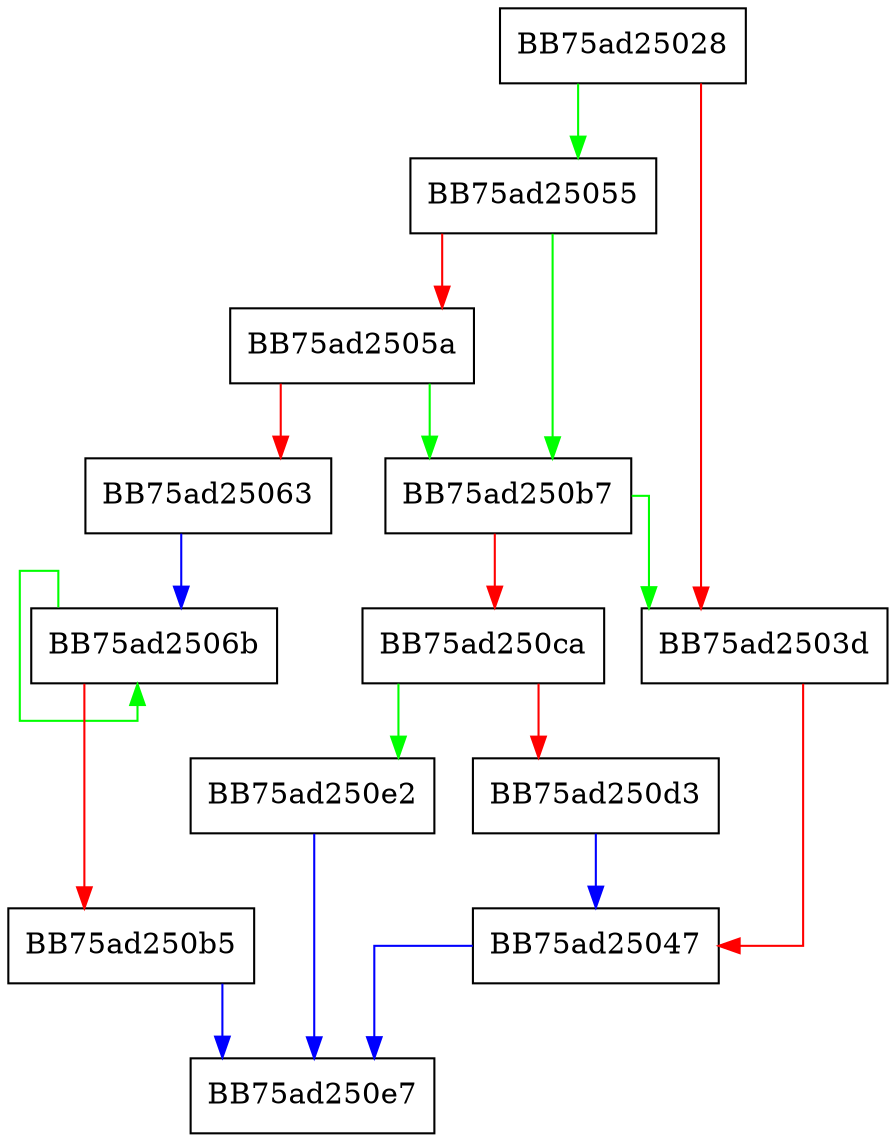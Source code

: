digraph memcpy_s {
  node [shape="box"];
  graph [splines=ortho];
  BB75ad25028 -> BB75ad25055 [color="green"];
  BB75ad25028 -> BB75ad2503d [color="red"];
  BB75ad2503d -> BB75ad25047 [color="red"];
  BB75ad25047 -> BB75ad250e7 [color="blue"];
  BB75ad25055 -> BB75ad250b7 [color="green"];
  BB75ad25055 -> BB75ad2505a [color="red"];
  BB75ad2505a -> BB75ad250b7 [color="green"];
  BB75ad2505a -> BB75ad25063 [color="red"];
  BB75ad25063 -> BB75ad2506b [color="blue"];
  BB75ad2506b -> BB75ad2506b [color="green"];
  BB75ad2506b -> BB75ad250b5 [color="red"];
  BB75ad250b5 -> BB75ad250e7 [color="blue"];
  BB75ad250b7 -> BB75ad2503d [color="green"];
  BB75ad250b7 -> BB75ad250ca [color="red"];
  BB75ad250ca -> BB75ad250e2 [color="green"];
  BB75ad250ca -> BB75ad250d3 [color="red"];
  BB75ad250d3 -> BB75ad25047 [color="blue"];
  BB75ad250e2 -> BB75ad250e7 [color="blue"];
}